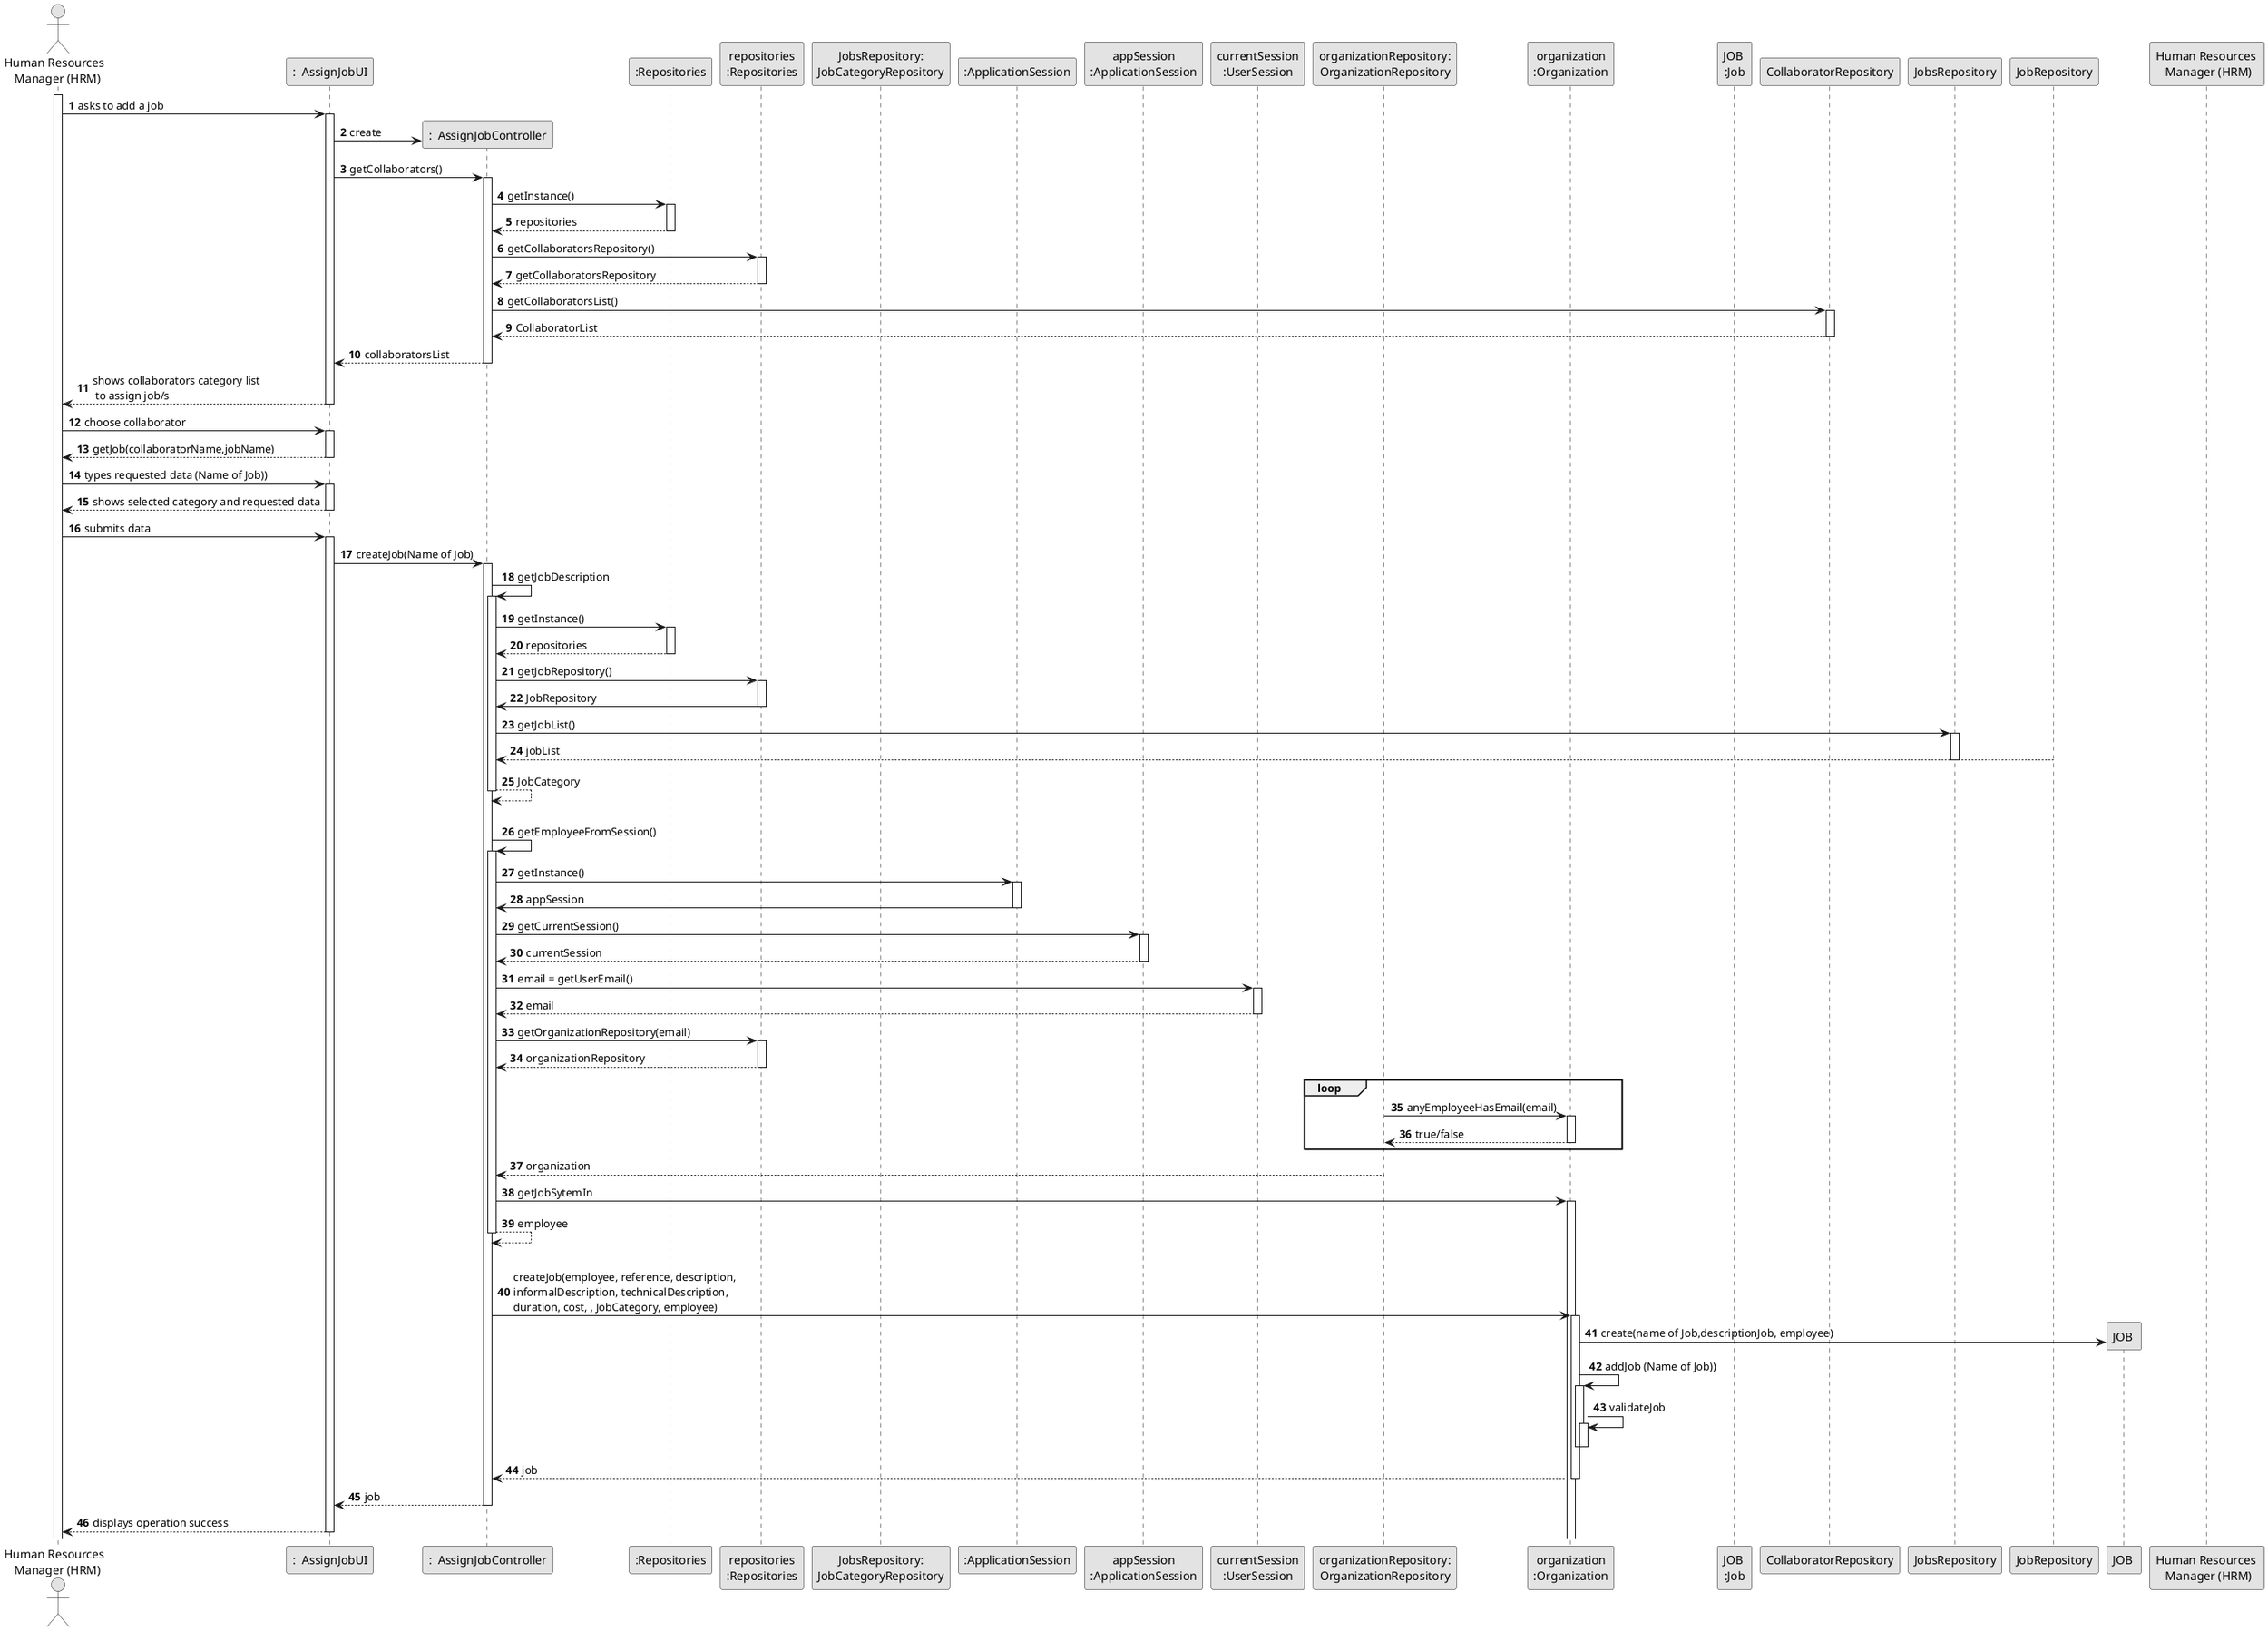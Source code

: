 @startuml
skinparam monochrome true
skinparam packageStyle rectangle
skinparam shadowing false

autonumber

'hide footbox
actor "Human Resources \n Manager (HRM)" as ADM
participant ":  AssignJobUI" as UI
participant ":  AssignJobController" as CTRL
participant ":Repositories" as RepositorySingleton
participant "repositories\n:Repositories" as PLAT
participant "JobsRepository:\nJobCategoryRepository" as JobCategoryRepository
participant ":ApplicationSession" as _APP
participant "appSession\n:ApplicationSession" as APP
participant "currentSession\n:UserSession" as SESSAO
participant "organizationRepository:\nOrganizationRepository" as OrganizationRepository
participant "organization\n:Organization" as ORG
participant "JOB \n:Job" as JOB

activate ADM

        ADM -> UI : asks to add a job

        activate UI

'            UI --> ADM : requests data (reference, description,  informal \n description, technical description, duration, cost)
            'create CTRL
            UI -> CTRL** : create

            UI -> CTRL : getCollaborators()
            activate CTRL

                CTRL -> RepositorySingleton : getInstance()
                activate RepositorySingleton

                    RepositorySingleton --> CTRL: repositories
                deactivate RepositorySingleton

                CTRL -> PLAT : getCollaboratorsRepository()
                activate PLAT

                    PLAT --> CTRL: getCollaboratorsRepository
                deactivate PLAT

                CTRL -> CollaboratorRepository : getCollaboratorsList()
                activate CollaboratorRepository

                    CollaboratorRepository --> CTRL : CollaboratorList
                deactivate CollaboratorRepository

                CTRL --> UI : collaboratorsList
            deactivate CTRL

            UI --> ADM : shows collaborators category list\n to assign job/s
        deactivate UI

    ADM -> UI : choose collaborator
    activate UI

        UI --> ADM : getJob(collaboratorName,jobName)
    deactivate UI

    ADM -> UI : types requested data (Name of Job))
    activate UI

        UI --> ADM : shows selected category and requested data
    deactivate UI

    ADM -> UI : submits data
    activate UI

        UI -> CTRL : createJob(Name of Job)
        activate CTRL

            CTRL -> CTRL : getJobDescription
            activate CTRL

                CTRL -> RepositorySingleton : getInstance()
                activate RepositorySingleton

                    RepositorySingleton --> CTRL: repositories
                deactivate RepositorySingleton

                CTRL -> PLAT : getJobRepository()
                activate PLAT

                    PLAT -> CTRL :JobRepository
                deactivate PLAT

                CTRL -> JobsRepository : getJobList()
                activate JobsRepository

                    JobRepository --> CTRL :jobList
                deactivate JobsRepository
                    CTRL --> CTRL : JobCategory
            deactivate CTRL

            |||
            CTRL -> CTRL : getEmployeeFromSession()
            activate CTRL

                CTRL -> _APP: getInstance()
                activate _APP
                    _APP -> CTRL: appSession
                deactivate _APP


                CTRL -> APP: getCurrentSession()
                activate APP

                    APP --> CTRL: currentSession
                deactivate APP

                CTRL -> SESSAO: email = getUserEmail()
                activate SESSAO

                    SESSAO --> CTRL: email
                deactivate SESSAO


                CTRL -> PLAT: getOrganizationRepository(email)
                activate PLAT

                    PLAT --> CTRL: organizationRepository
                deactivate PLAT



                    loop
                        OrganizationRepository -> ORG : anyEmployeeHasEmail(email)
                        activate ORG

                             ORG --> OrganizationRepository : true/false
                        deactivate ORG
                    end
                    OrganizationRepository --> CTRL : organization
                deactivate OrganizationRepository

                CTRL -> ORG: getJobSytemIn
                activate ORG



                CTRL --> CTRL : employee
            deactivate CTRL

            |||
            CTRL -> ORG: createJob(employee, reference, description,\ninformalDescription, technicalDescription,\nduration, cost, , JobCategory, employee)
            activate ORG

                ORG -> "JOB "**: create(name of Job,descriptionJob, employee)
                ORG -> ORG: addJob (Name of Job))


                activate ORG
                    ORG -> ORG: validateJob
                    activate ORG

                    deactivate ORG


                deactivate ORG

                ORG --> CTRL : job

            deactivate ORG

            CTRL --> UI: job
            deactivate CTRL
            UI --> ADM: displays operation success
    deactivate UI

deactivate "Human Resources \n Manager (HRM)"

@enduml